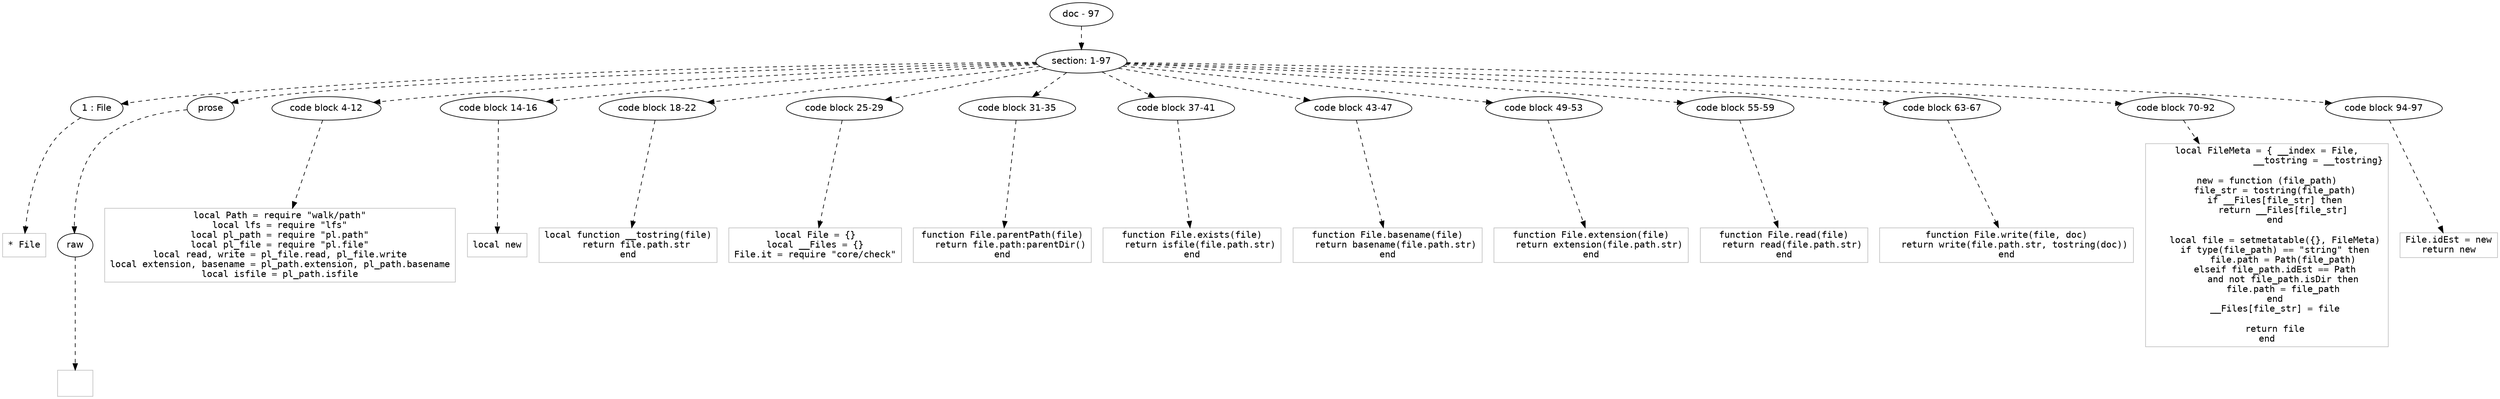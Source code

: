 digraph lpegNode {

node [fontname=Helvetica]
edge [style=dashed]

doc_0 [label="doc - 97"]


doc_0 -> { section_1}
{rank=same; section_1}

section_1 [label="section: 1-97"]


// END RANK doc_0

section_1 -> { header_2 prose_3 codeblock_4 codeblock_5 codeblock_6 codeblock_7 codeblock_8 codeblock_9 codeblock_10 codeblock_11 codeblock_12 codeblock_13 codeblock_14 codeblock_15}
{rank=same; header_2 prose_3 codeblock_4 codeblock_5 codeblock_6 codeblock_7 codeblock_8 codeblock_9 codeblock_10 codeblock_11 codeblock_12 codeblock_13 codeblock_14 codeblock_15}

header_2 [label="1 : File"]

prose_3 [label="prose"]

codeblock_4 [label="code block 4-12"]

codeblock_5 [label="code block 14-16"]

codeblock_6 [label="code block 18-22"]

codeblock_7 [label="code block 25-29"]

codeblock_8 [label="code block 31-35"]

codeblock_9 [label="code block 37-41"]

codeblock_10 [label="code block 43-47"]

codeblock_11 [label="code block 49-53"]

codeblock_12 [label="code block 55-59"]

codeblock_13 [label="code block 63-67"]

codeblock_14 [label="code block 70-92"]

codeblock_15 [label="code block 94-97"]


// END RANK section_1

header_2 -> leaf_16
leaf_16  [color=Gray,shape=rectangle,fontname=Inconsolata,label="* File"]
// END RANK header_2

prose_3 -> { raw_17}
{rank=same; raw_17}

raw_17 [label="raw"]


// END RANK prose_3

raw_17 -> leaf_18
leaf_18  [color=Gray,shape=rectangle,fontname=Inconsolata,label="

"]
// END RANK raw_17

codeblock_4 -> leaf_19
leaf_19  [color=Gray,shape=rectangle,fontname=Inconsolata,label="local Path = require \"walk/path\"
local lfs = require \"lfs\"
local pl_path = require \"pl.path\"
local pl_file = require \"pl.file\"
local read, write = pl_file.read, pl_file.write
local extension, basename = pl_path.extension, pl_path.basename
local isfile = pl_path.isfile"]
// END RANK codeblock_4

codeblock_5 -> leaf_20
leaf_20  [color=Gray,shape=rectangle,fontname=Inconsolata,label="local new"]
// END RANK codeblock_5

codeblock_6 -> leaf_21
leaf_21  [color=Gray,shape=rectangle,fontname=Inconsolata,label="local function __tostring(file)
   return file.path.str
end"]
// END RANK codeblock_6

codeblock_7 -> leaf_22
leaf_22  [color=Gray,shape=rectangle,fontname=Inconsolata,label="local File = {}
local __Files = {}
File.it = require \"core/check\""]
// END RANK codeblock_7

codeblock_8 -> leaf_23
leaf_23  [color=Gray,shape=rectangle,fontname=Inconsolata,label="function File.parentPath(file)
   return file.path:parentDir()
end"]
// END RANK codeblock_8

codeblock_9 -> leaf_24
leaf_24  [color=Gray,shape=rectangle,fontname=Inconsolata,label="function File.exists(file)
   return isfile(file.path.str)
end"]
// END RANK codeblock_9

codeblock_10 -> leaf_25
leaf_25  [color=Gray,shape=rectangle,fontname=Inconsolata,label="function File.basename(file)
   return basename(file.path.str)
end"]
// END RANK codeblock_10

codeblock_11 -> leaf_26
leaf_26  [color=Gray,shape=rectangle,fontname=Inconsolata,label="function File.extension(file)
   return extension(file.path.str)
end"]
// END RANK codeblock_11

codeblock_12 -> leaf_27
leaf_27  [color=Gray,shape=rectangle,fontname=Inconsolata,label="function File.read(file)
   return read(file.path.str)
end"]
// END RANK codeblock_12

codeblock_13 -> leaf_28
leaf_28  [color=Gray,shape=rectangle,fontname=Inconsolata,label="function File.write(file, doc)
   return write(file.path.str, tostring(doc))
end"]
// END RANK codeblock_13

codeblock_14 -> leaf_29
leaf_29  [color=Gray,shape=rectangle,fontname=Inconsolata,label="local FileMeta = { __index = File,
                   __tostring = __tostring}

new = function (file_path)
   file_str = tostring(file_path)
   if __Files[file_str] then
      return __Files[file_str]
   end

   local file = setmetatable({}, FileMeta)
   if type(file_path) == \"string\" then
      file.path = Path(file_path)
   elseif file_path.idEst == Path
      and not file_path.isDir then
      file.path = file_path
   end
   __Files[file_str] = file

   return file
end
"]
// END RANK codeblock_14

codeblock_15 -> leaf_30
leaf_30  [color=Gray,shape=rectangle,fontname=Inconsolata,label="File.idEst = new
return new"]
// END RANK codeblock_15


}
